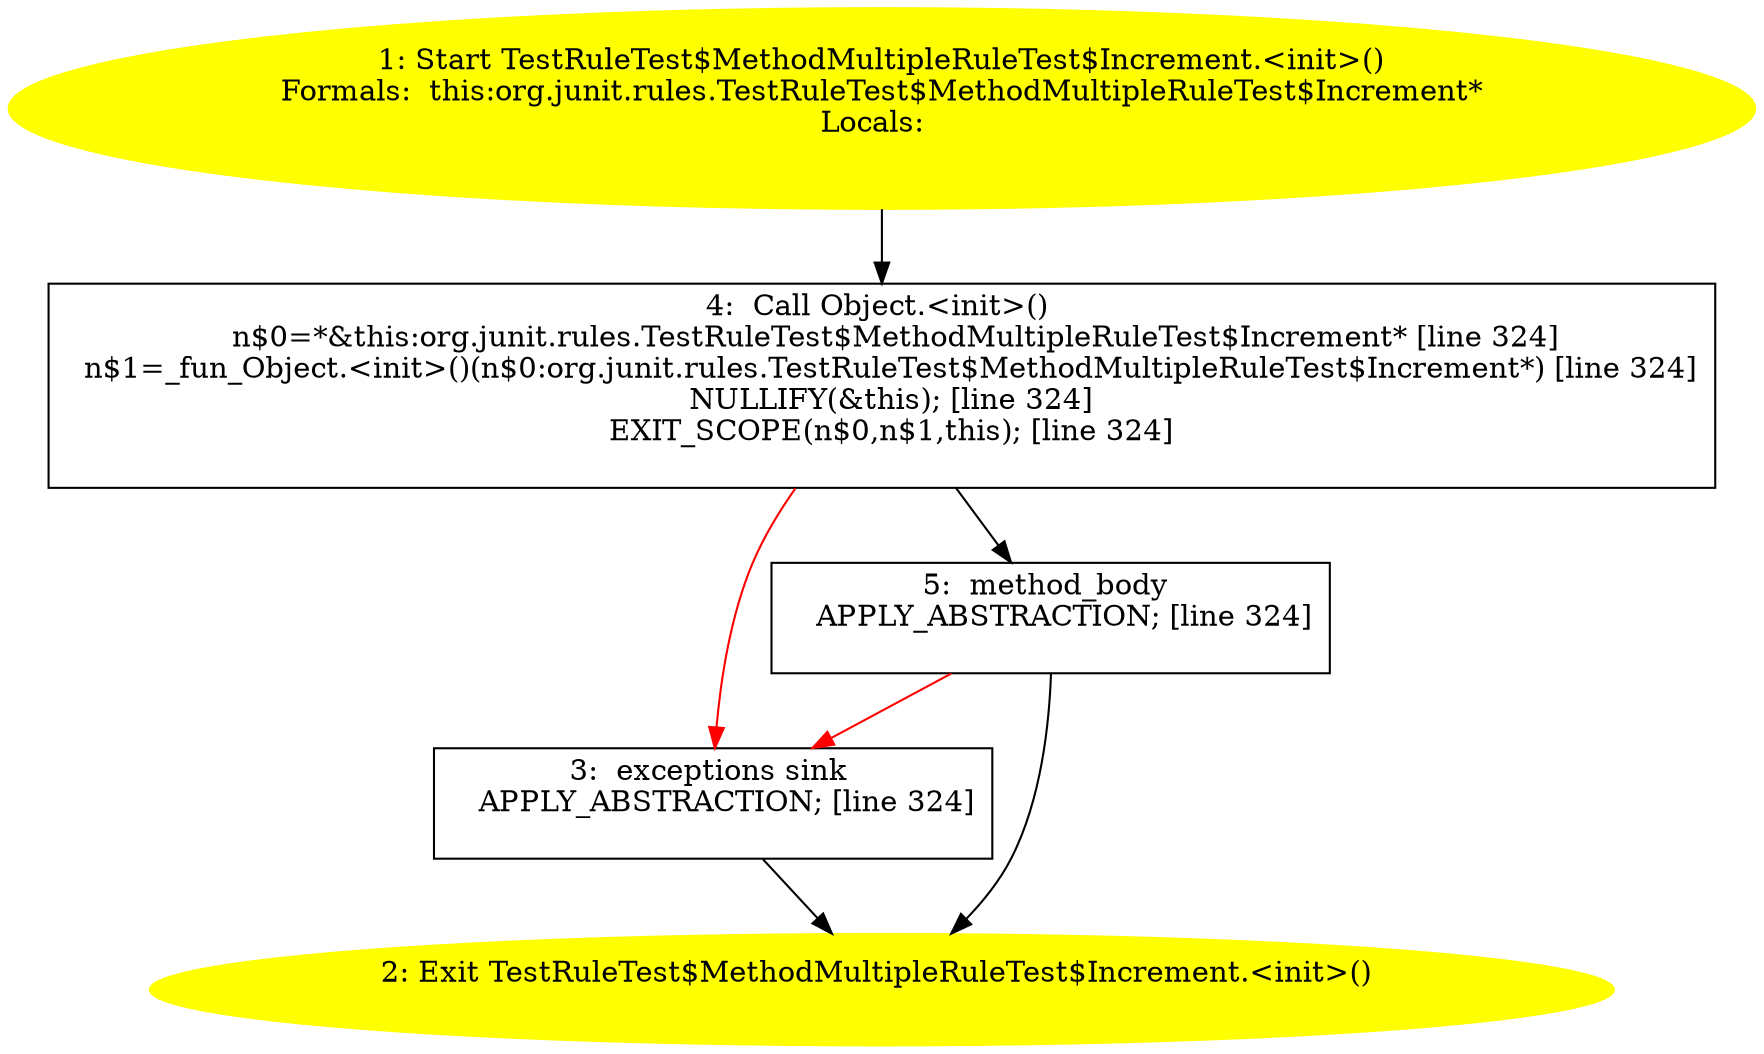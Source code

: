 /* @generated */
digraph cfg {
"org.junit.rules.TestRuleTest$MethodMultipleRuleTest$Increment.<init>().6b9c57e9f4e43c8f8863df314184b90a_1" [label="1: Start TestRuleTest$MethodMultipleRuleTest$Increment.<init>()\nFormals:  this:org.junit.rules.TestRuleTest$MethodMultipleRuleTest$Increment*\nLocals:  \n  " color=yellow style=filled]
	

	 "org.junit.rules.TestRuleTest$MethodMultipleRuleTest$Increment.<init>().6b9c57e9f4e43c8f8863df314184b90a_1" -> "org.junit.rules.TestRuleTest$MethodMultipleRuleTest$Increment.<init>().6b9c57e9f4e43c8f8863df314184b90a_4" ;
"org.junit.rules.TestRuleTest$MethodMultipleRuleTest$Increment.<init>().6b9c57e9f4e43c8f8863df314184b90a_2" [label="2: Exit TestRuleTest$MethodMultipleRuleTest$Increment.<init>() \n  " color=yellow style=filled]
	

"org.junit.rules.TestRuleTest$MethodMultipleRuleTest$Increment.<init>().6b9c57e9f4e43c8f8863df314184b90a_3" [label="3:  exceptions sink \n   APPLY_ABSTRACTION; [line 324]\n " shape="box"]
	

	 "org.junit.rules.TestRuleTest$MethodMultipleRuleTest$Increment.<init>().6b9c57e9f4e43c8f8863df314184b90a_3" -> "org.junit.rules.TestRuleTest$MethodMultipleRuleTest$Increment.<init>().6b9c57e9f4e43c8f8863df314184b90a_2" ;
"org.junit.rules.TestRuleTest$MethodMultipleRuleTest$Increment.<init>().6b9c57e9f4e43c8f8863df314184b90a_4" [label="4:  Call Object.<init>() \n   n$0=*&this:org.junit.rules.TestRuleTest$MethodMultipleRuleTest$Increment* [line 324]\n  n$1=_fun_Object.<init>()(n$0:org.junit.rules.TestRuleTest$MethodMultipleRuleTest$Increment*) [line 324]\n  NULLIFY(&this); [line 324]\n  EXIT_SCOPE(n$0,n$1,this); [line 324]\n " shape="box"]
	

	 "org.junit.rules.TestRuleTest$MethodMultipleRuleTest$Increment.<init>().6b9c57e9f4e43c8f8863df314184b90a_4" -> "org.junit.rules.TestRuleTest$MethodMultipleRuleTest$Increment.<init>().6b9c57e9f4e43c8f8863df314184b90a_5" ;
	 "org.junit.rules.TestRuleTest$MethodMultipleRuleTest$Increment.<init>().6b9c57e9f4e43c8f8863df314184b90a_4" -> "org.junit.rules.TestRuleTest$MethodMultipleRuleTest$Increment.<init>().6b9c57e9f4e43c8f8863df314184b90a_3" [color="red" ];
"org.junit.rules.TestRuleTest$MethodMultipleRuleTest$Increment.<init>().6b9c57e9f4e43c8f8863df314184b90a_5" [label="5:  method_body \n   APPLY_ABSTRACTION; [line 324]\n " shape="box"]
	

	 "org.junit.rules.TestRuleTest$MethodMultipleRuleTest$Increment.<init>().6b9c57e9f4e43c8f8863df314184b90a_5" -> "org.junit.rules.TestRuleTest$MethodMultipleRuleTest$Increment.<init>().6b9c57e9f4e43c8f8863df314184b90a_2" ;
	 "org.junit.rules.TestRuleTest$MethodMultipleRuleTest$Increment.<init>().6b9c57e9f4e43c8f8863df314184b90a_5" -> "org.junit.rules.TestRuleTest$MethodMultipleRuleTest$Increment.<init>().6b9c57e9f4e43c8f8863df314184b90a_3" [color="red" ];
}
